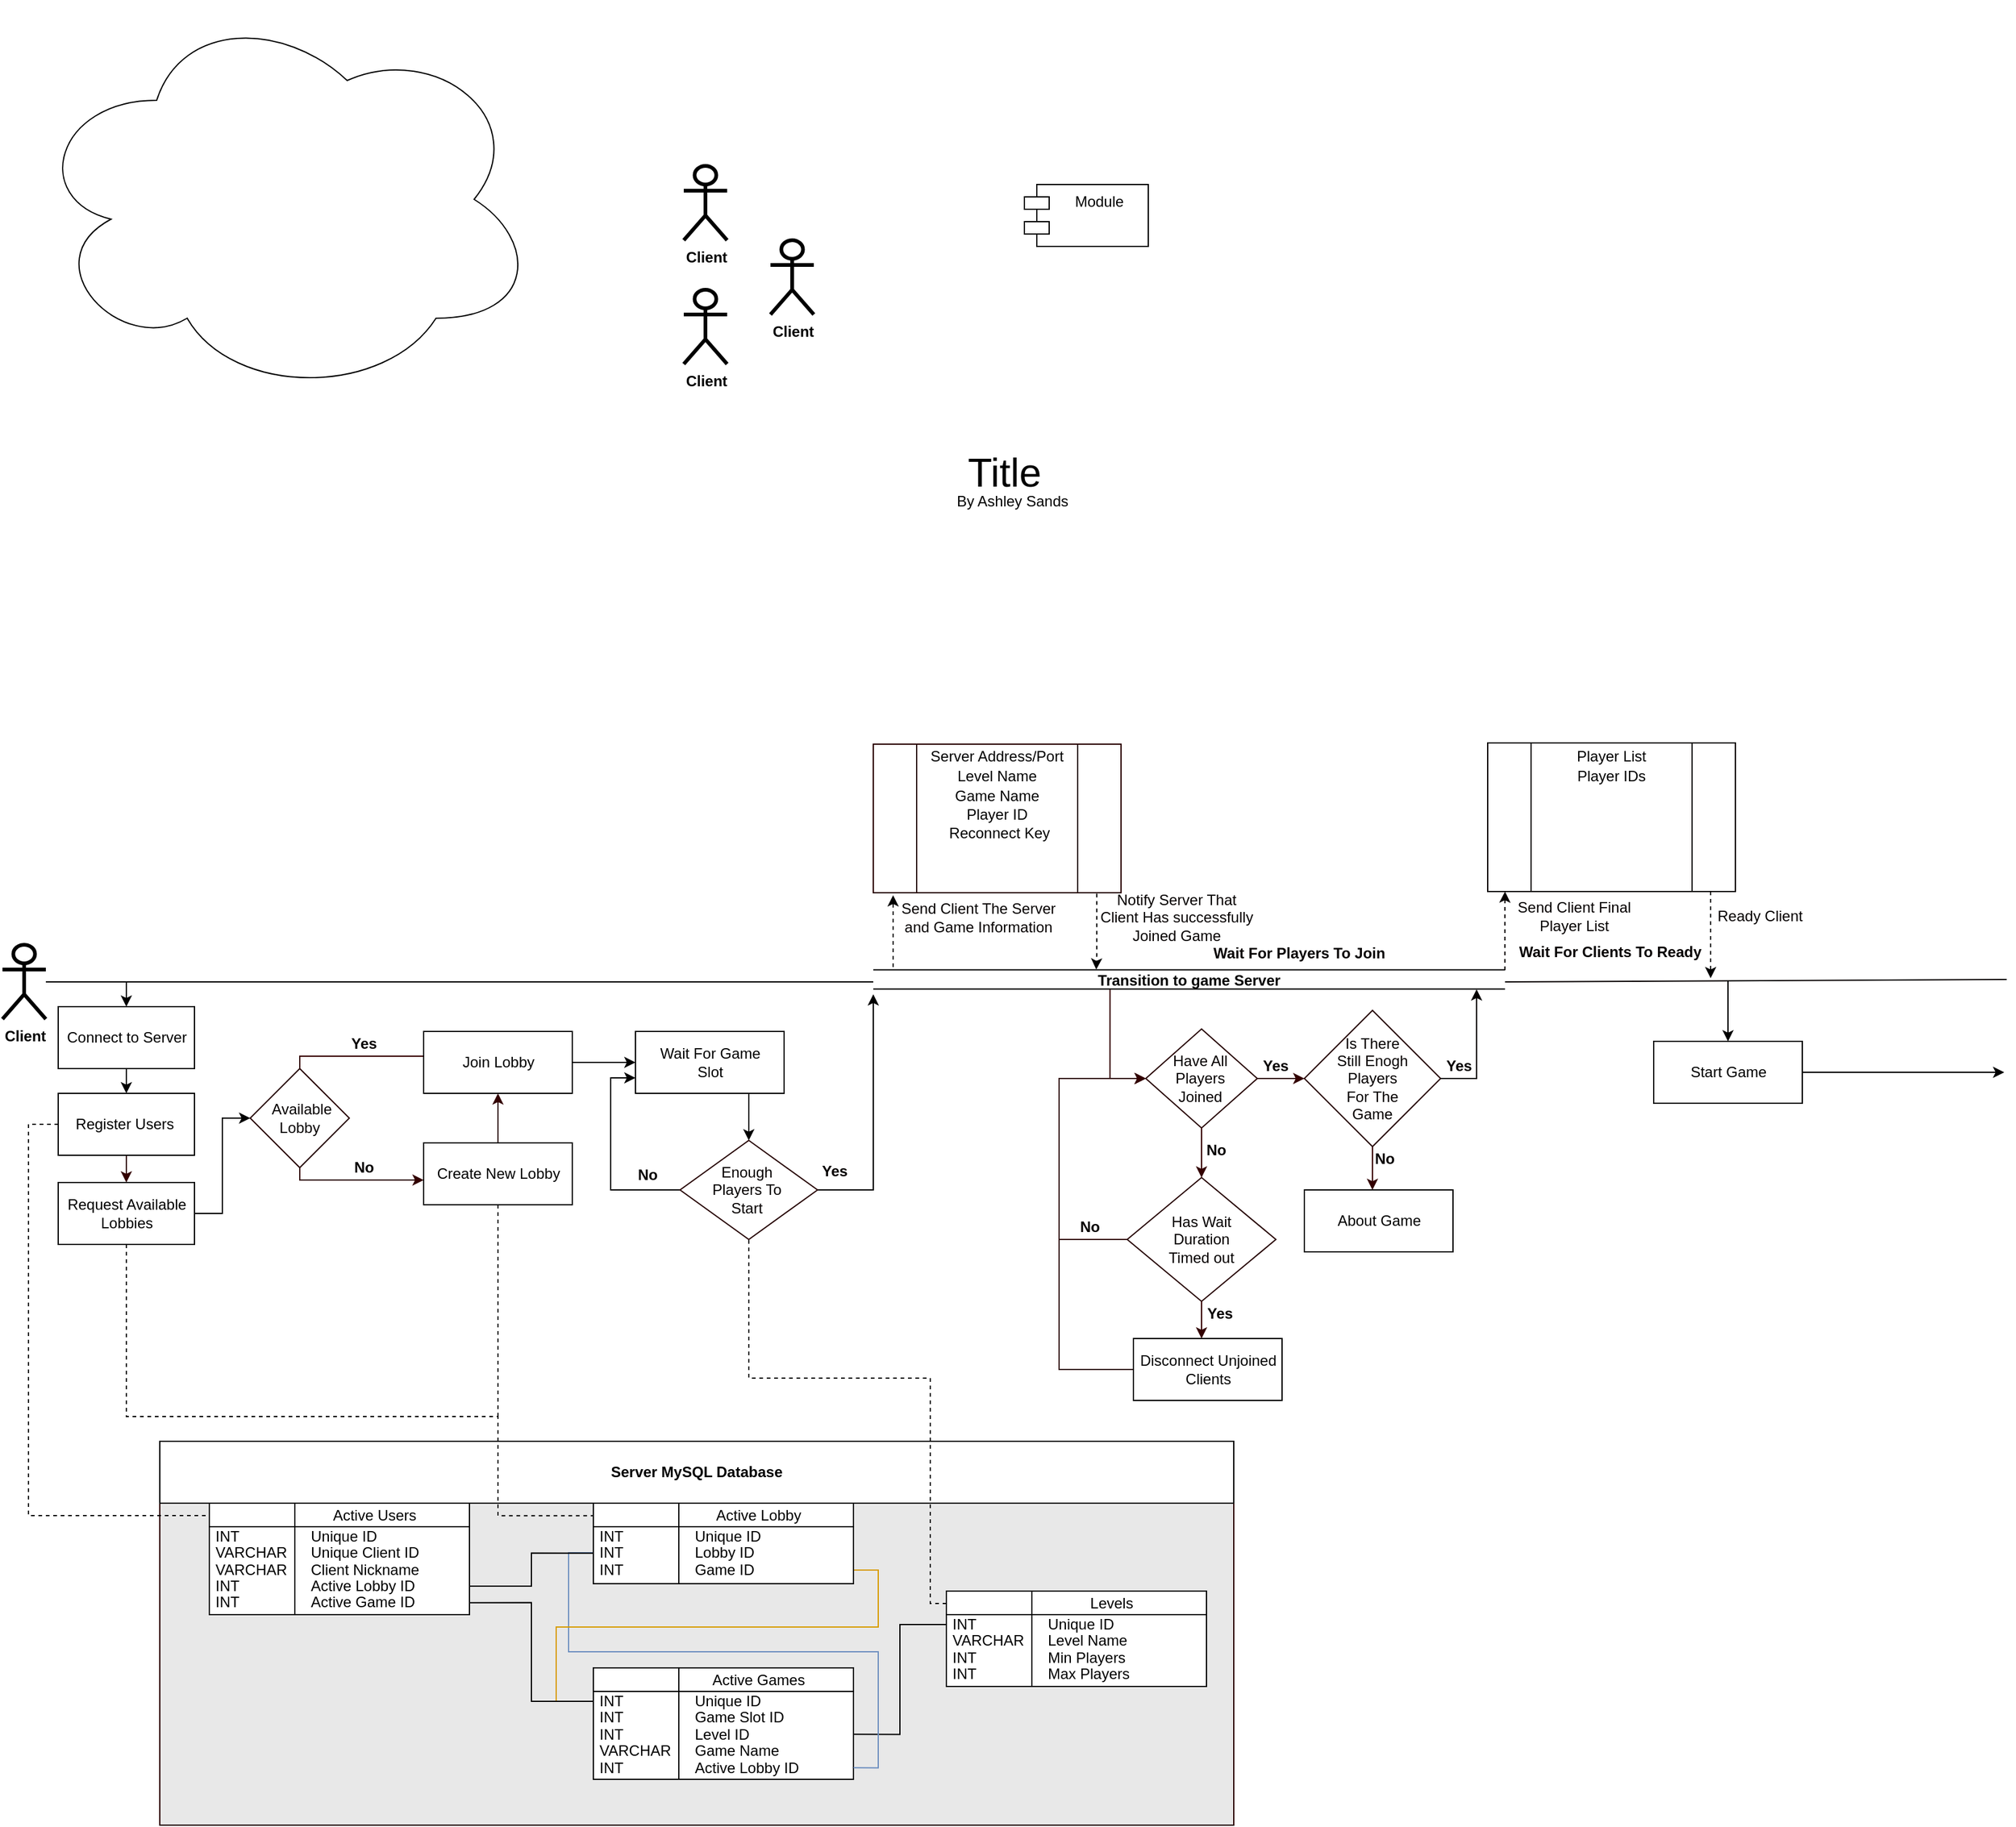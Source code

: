 <mxfile version="12.8.5" type="github">
  <diagram name="Page-1" id="9f46799a-70d6-7492-0946-bef42562c5a5">
    <mxGraphModel dx="2031" dy="3631" grid="0" gridSize="10" guides="1" tooltips="1" connect="1" arrows="1" fold="1" page="1" pageScale="1" pageWidth="1654" pageHeight="1169" background="#ffffff" math="0" shadow="0">
      <root>
        <mxCell id="0" />
        <mxCell id="iMbrbaBTNEFGXNvbshlo-156" value="Untitled Layer" parent="0" />
        <mxCell id="iMbrbaBTNEFGXNvbshlo-157" value="" style="rounded=1;whiteSpace=wrap;html=1;glass=0;strokeColor=#260000;fillColor=#FFFFFF;fontColor=#FF0000;align=left;" parent="iMbrbaBTNEFGXNvbshlo-156" vertex="1">
          <mxGeometry x="500" y="-340" width="120" height="60" as="geometry" />
        </mxCell>
        <mxCell id="iMbrbaBTNEFGXNvbshlo-158" value="" style="rounded=0;whiteSpace=wrap;html=1;glass=0;strokeColor=#260000;fillColor=#FFFFFF;fontColor=#FF0000;align=left;" parent="iMbrbaBTNEFGXNvbshlo-156" vertex="1">
          <mxGeometry x="500" y="-340" width="120" height="60" as="geometry" />
        </mxCell>
        <mxCell id="iMbrbaBTNEFGXNvbshlo-159" value="" style="rounded=0;whiteSpace=wrap;html=1;glass=0;strokeColor=#260000;fillColor=#E8E8E8;fontColor=#FF0000;align=left;" parent="iMbrbaBTNEFGXNvbshlo-156" vertex="1">
          <mxGeometry x="160" y="-290" width="867" height="260" as="geometry" />
        </mxCell>
        <mxCell id="iMbrbaBTNEFGXNvbshlo-182" style="edgeStyle=elbowEdgeStyle;rounded=0;orthogonalLoop=1;jettySize=auto;elbow=vertical;html=1;exitX=0.5;exitY=1;exitDx=0;exitDy=0;startArrow=none;startFill=0;endArrow=classic;endFill=1;strokeColor=#330000;fontColor=#050000;entryX=0;entryY=0.6;entryDx=0;entryDy=0;entryPerimeter=0;" parent="iMbrbaBTNEFGXNvbshlo-156" source="iMbrbaBTNEFGXNvbshlo-160" target="iMbrbaBTNEFGXNvbshlo-181" edge="1">
          <mxGeometry relative="1" as="geometry">
            <mxPoint x="483" y="-551" as="targetPoint" />
            <Array as="points">
              <mxPoint x="413" y="-551" />
            </Array>
          </mxGeometry>
        </mxCell>
        <mxCell id="iMbrbaBTNEFGXNvbshlo-160" value="" style="rhombus;whiteSpace=wrap;html=1;rounded=0;glass=0;strokeColor=#260000;fillColor=#ffffff;fontColor=#FF0000;align=left;" parent="iMbrbaBTNEFGXNvbshlo-156" vertex="1">
          <mxGeometry x="233" y="-641" width="80" height="80" as="geometry" />
        </mxCell>
        <mxCell id="iMbrbaBTNEFGXNvbshlo-162" value="&amp;nbsp;Available Lobby" style="text;html=1;strokeColor=none;fillColor=none;align=center;verticalAlign=middle;whiteSpace=wrap;rounded=0;glass=0;fontColor=#050000;" parent="iMbrbaBTNEFGXNvbshlo-156" vertex="1">
          <mxGeometry x="243" y="-631" width="60" height="60" as="geometry" />
        </mxCell>
        <mxCell id="iMbrbaBTNEFGXNvbshlo-167" style="edgeStyle=elbowEdgeStyle;rounded=0;orthogonalLoop=1;jettySize=auto;elbow=vertical;html=1;exitX=0.5;exitY=0;exitDx=0;exitDy=0;startArrow=none;startFill=0;endArrow=classic;endFill=1;strokeColor=#330000;fontColor=#050000;horizontal=1;" parent="iMbrbaBTNEFGXNvbshlo-156" source="iMbrbaBTNEFGXNvbshlo-160" edge="1">
          <mxGeometry relative="1" as="geometry">
            <mxPoint x="432" y="-651" as="targetPoint" />
            <Array as="points">
              <mxPoint x="393" y="-651" />
            </Array>
          </mxGeometry>
        </mxCell>
        <mxCell id="iMbrbaBTNEFGXNvbshlo-169" value="&lt;b&gt;Yes&lt;/b&gt;" style="text;html=1;strokeColor=none;fillColor=none;align=center;verticalAlign=middle;whiteSpace=wrap;rounded=0;glass=0;fontColor=#050000;" parent="iMbrbaBTNEFGXNvbshlo-156" vertex="1">
          <mxGeometry x="305" y="-671" width="40" height="20" as="geometry" />
        </mxCell>
        <mxCell id="iMbrbaBTNEFGXNvbshlo-179" value="&lt;b&gt;No&lt;/b&gt;" style="text;html=1;strokeColor=none;fillColor=none;align=center;verticalAlign=middle;whiteSpace=wrap;rounded=0;glass=0;fontColor=#050000;" parent="iMbrbaBTNEFGXNvbshlo-156" vertex="1">
          <mxGeometry x="305" y="-571" width="40" height="20" as="geometry" />
        </mxCell>
        <mxCell id="iMbrbaBTNEFGXNvbshlo-217" style="edgeStyle=elbowEdgeStyle;rounded=0;orthogonalLoop=1;jettySize=auto;elbow=vertical;html=1;exitX=1;exitY=0.5;exitDx=0;exitDy=0;startArrow=none;startFill=0;endArrow=classic;endFill=1;strokeColor=#000000;fontColor=#050000;" parent="iMbrbaBTNEFGXNvbshlo-156" source="iMbrbaBTNEFGXNvbshlo-183" target="iMbrbaBTNEFGXNvbshlo-216" edge="1">
          <mxGeometry relative="1" as="geometry" />
        </mxCell>
        <mxCell id="iMbrbaBTNEFGXNvbshlo-183" value="Join Lobby" style="html=1;strokeWidth=1;align=center;" parent="iMbrbaBTNEFGXNvbshlo-156" vertex="1">
          <mxGeometry x="373" y="-671" width="120" height="50" as="geometry" />
        </mxCell>
        <mxCell id="iMbrbaBTNEFGXNvbshlo-184" style="edgeStyle=elbowEdgeStyle;rounded=0;orthogonalLoop=1;jettySize=auto;elbow=vertical;html=1;exitX=0.5;exitY=0;exitDx=0;exitDy=0;entryX=0.5;entryY=1;entryDx=0;entryDy=0;startArrow=none;startFill=0;endArrow=classic;endFill=1;strokeColor=#330000;fontColor=#050000;" parent="iMbrbaBTNEFGXNvbshlo-156" source="iMbrbaBTNEFGXNvbshlo-181" target="iMbrbaBTNEFGXNvbshlo-183" edge="1">
          <mxGeometry relative="1" as="geometry" />
        </mxCell>
        <mxCell id="YzW6MO2JGgyKq07XsfAy-4" style="edgeStyle=orthogonalEdgeStyle;rounded=0;orthogonalLoop=1;jettySize=auto;html=1;entryX=0.5;entryY=0;entryDx=0;entryDy=0;endArrow=classic;endFill=1;exitX=0.75;exitY=1;exitDx=0;exitDy=0;" parent="iMbrbaBTNEFGXNvbshlo-156" source="iMbrbaBTNEFGXNvbshlo-216" target="iMbrbaBTNEFGXNvbshlo-205" edge="1">
          <mxGeometry relative="1" as="geometry" />
        </mxCell>
        <mxCell id="iMbrbaBTNEFGXNvbshlo-216" value="Wait For Game&lt;br&gt;Slot" style="html=1;strokeWidth=1;align=center;" parent="iMbrbaBTNEFGXNvbshlo-156" vertex="1">
          <mxGeometry x="544" y="-671" width="120" height="50" as="geometry" />
        </mxCell>
        <mxCell id="iMbrbaBTNEFGXNvbshlo-208" value="&lt;b&gt;No&lt;/b&gt;" style="text;html=1;strokeColor=none;fillColor=none;align=center;verticalAlign=middle;whiteSpace=wrap;rounded=0;glass=0;fontColor=#050000;" parent="iMbrbaBTNEFGXNvbshlo-156" vertex="1">
          <mxGeometry x="534" y="-565" width="40" height="20" as="geometry" />
        </mxCell>
        <mxCell id="iMbrbaBTNEFGXNvbshlo-228" value="" style="shape=link;html=1;startArrow=none;startFill=0;endArrow=classic;endFill=1;strokeColor=#000000;fontColor=#050000;width=15.517;" parent="iMbrbaBTNEFGXNvbshlo-156" edge="1">
          <mxGeometry width="50" height="50" relative="1" as="geometry">
            <mxPoint x="736" y="-713" as="sourcePoint" />
            <mxPoint x="1246" y="-713" as="targetPoint" />
          </mxGeometry>
        </mxCell>
        <mxCell id="iMbrbaBTNEFGXNvbshlo-233" style="edgeStyle=elbowEdgeStyle;rounded=0;orthogonalLoop=1;jettySize=auto;elbow=vertical;html=1;startArrow=none;startFill=0;endArrow=classic;endFill=1;strokeColor=#000000;fontColor=#050000;dashed=1;" parent="iMbrbaBTNEFGXNvbshlo-156" edge="1">
          <mxGeometry relative="1" as="geometry">
            <mxPoint x="752" y="-781" as="targetPoint" />
            <mxPoint x="752" y="-723" as="sourcePoint" />
          </mxGeometry>
        </mxCell>
        <mxCell id="iMbrbaBTNEFGXNvbshlo-231" value="" style="shape=process;whiteSpace=wrap;html=1;backgroundOutline=1;rounded=0;glass=0;strokeColor=#260000;fillColor=#ffffff;fontColor=#050000;align=left;size=0.175;" parent="iMbrbaBTNEFGXNvbshlo-156" vertex="1">
          <mxGeometry x="736" y="-903" width="200" height="120" as="geometry" />
        </mxCell>
        <mxCell id="iMbrbaBTNEFGXNvbshlo-234" style="edgeStyle=elbowEdgeStyle;rounded=0;orthogonalLoop=1;jettySize=auto;elbow=vertical;html=1;startArrow=none;startFill=0;endArrow=classic;endFill=1;strokeColor=#000000;fontColor=#050000;dashed=1;exitX=0.902;exitY=1.006;exitDx=0;exitDy=0;exitPerimeter=0;" parent="iMbrbaBTNEFGXNvbshlo-156" source="iMbrbaBTNEFGXNvbshlo-231" target="bdRot_4KN6-E01JKmk0H-1" edge="1">
          <mxGeometry relative="1" as="geometry">
            <mxPoint x="916" y="-716" as="targetPoint" />
            <mxPoint x="926" y="-783" as="sourcePoint" />
            <Array as="points">
              <mxPoint x="916" y="-733" />
              <mxPoint x="936" y="-753" />
              <mxPoint x="931" y="-761" />
              <mxPoint x="931" y="-748" />
            </Array>
          </mxGeometry>
        </mxCell>
        <mxCell id="iMbrbaBTNEFGXNvbshlo-235" value="Send Client The Server and Game Information" style="text;html=1;strokeColor=none;fillColor=none;align=center;verticalAlign=middle;whiteSpace=wrap;rounded=0;glass=0;fontColor=#050000;" parent="iMbrbaBTNEFGXNvbshlo-156" vertex="1">
          <mxGeometry x="756" y="-783" width="130" height="39" as="geometry" />
        </mxCell>
        <mxCell id="iMbrbaBTNEFGXNvbshlo-238" value="Notify Server That Client Has successfully Joined Game" style="text;html=1;strokeColor=none;fillColor=none;align=center;verticalAlign=middle;whiteSpace=wrap;rounded=0;glass=0;fontColor=#050000;" parent="iMbrbaBTNEFGXNvbshlo-156" vertex="1">
          <mxGeometry x="916" y="-783" width="130" height="39" as="geometry" />
        </mxCell>
        <mxCell id="iMbrbaBTNEFGXNvbshlo-239" value="" style="endArrow=classic;html=1;strokeColor=#330000;fontColor=#050000;edgeStyle=orthogonalEdgeStyle;rounded=0;entryX=0;entryY=0.5;entryDx=0;entryDy=0;exitX=0.041;exitY=0.25;exitDx=0;exitDy=0;exitPerimeter=0;" parent="iMbrbaBTNEFGXNvbshlo-156" target="iMbrbaBTNEFGXNvbshlo-249" edge="1">
          <mxGeometry width="50" height="50" relative="1" as="geometry">
            <mxPoint x="927.12" y="-705.0" as="sourcePoint" />
            <mxPoint x="956" y="-635.0" as="targetPoint" />
            <Array as="points">
              <mxPoint x="927" y="-633" />
            </Array>
          </mxGeometry>
        </mxCell>
        <mxCell id="iMbrbaBTNEFGXNvbshlo-248" value="" style="group;rounded=0;glass=0;strokeColor=none;fillColor=none;fontColor=#050000;align=left;" parent="iMbrbaBTNEFGXNvbshlo-156" vertex="1" connectable="0">
          <mxGeometry x="986" y="-703" width="180" height="120" as="geometry" />
        </mxCell>
        <mxCell id="iMbrbaBTNEFGXNvbshlo-249" value="" style="rhombus;whiteSpace=wrap;html=1;rounded=0;glass=0;strokeColor=#260000;fillColor=#ffffff;fontColor=#FF0000;align=left;" parent="iMbrbaBTNEFGXNvbshlo-248" vertex="1">
          <mxGeometry x="-30" y="30" width="90" height="80" as="geometry" />
        </mxCell>
        <mxCell id="iMbrbaBTNEFGXNvbshlo-250" value="Have All Players Joined" style="text;html=1;strokeColor=none;fillColor=none;align=center;verticalAlign=middle;whiteSpace=wrap;rounded=0;glass=0;fontColor=#050000;" parent="iMbrbaBTNEFGXNvbshlo-248" vertex="1">
          <mxGeometry x="-16" y="40" width="60" height="60" as="geometry" />
        </mxCell>
        <mxCell id="iMbrbaBTNEFGXNvbshlo-251" style="edgeStyle=elbowEdgeStyle;rounded=0;orthogonalLoop=1;jettySize=auto;elbow=vertical;html=1;exitX=0;exitY=1;exitDx=0;exitDy=0;startArrow=none;startFill=0;endArrow=classic;endFill=1;strokeColor=#330000;fontColor=#050000;horizontal=1;" parent="iMbrbaBTNEFGXNvbshlo-248" source="iMbrbaBTNEFGXNvbshlo-254" edge="1">
          <mxGeometry relative="1" as="geometry">
            <mxPoint x="98" y="70" as="targetPoint" />
            <Array as="points">
              <mxPoint x="68" y="70" />
            </Array>
            <mxPoint x="48" y="70" as="sourcePoint" />
          </mxGeometry>
        </mxCell>
        <mxCell id="iMbrbaBTNEFGXNvbshlo-254" value="&lt;b&gt;Yes&lt;/b&gt;" style="text;html=1;strokeColor=none;fillColor=none;align=center;verticalAlign=middle;whiteSpace=wrap;rounded=0;glass=0;fontColor=#050000;" parent="iMbrbaBTNEFGXNvbshlo-248" vertex="1">
          <mxGeometry x="60" y="50" width="30" height="20" as="geometry" />
        </mxCell>
        <mxCell id="iMbrbaBTNEFGXNvbshlo-257" value="" style="group;rounded=0;glass=0;strokeColor=none;fillColor=none;fontColor=#050000;align=left;" parent="iMbrbaBTNEFGXNvbshlo-156" vertex="1" connectable="0">
          <mxGeometry x="956" y="-573" width="180" height="120" as="geometry" />
        </mxCell>
        <mxCell id="iMbrbaBTNEFGXNvbshlo-258" value="" style="rhombus;whiteSpace=wrap;html=1;rounded=0;glass=0;strokeColor=#260000;fillColor=#ffffff;fontColor=#FF0000;align=left;" parent="iMbrbaBTNEFGXNvbshlo-257" vertex="1">
          <mxGeometry x="-15" y="20" width="120" height="100" as="geometry" />
        </mxCell>
        <mxCell id="iMbrbaBTNEFGXNvbshlo-259" value="Has Wait Duration Timed out" style="text;html=1;strokeColor=none;fillColor=none;align=center;verticalAlign=middle;whiteSpace=wrap;rounded=0;glass=0;fontColor=#050000;" parent="iMbrbaBTNEFGXNvbshlo-257" vertex="1">
          <mxGeometry x="15" y="40" width="60" height="60" as="geometry" />
        </mxCell>
        <mxCell id="iMbrbaBTNEFGXNvbshlo-261" style="edgeStyle=elbowEdgeStyle;rounded=0;orthogonalLoop=1;jettySize=auto;elbow=vertical;html=1;startArrow=none;startFill=0;endArrow=classic;endFill=1;strokeColor=#330000;fontColor=#050000;" parent="iMbrbaBTNEFGXNvbshlo-257" edge="1">
          <mxGeometry relative="1" as="geometry">
            <mxPoint x="45" y="150" as="targetPoint" />
            <Array as="points">
              <mxPoint x="45" y="130" />
            </Array>
            <mxPoint x="45" y="120" as="sourcePoint" />
          </mxGeometry>
        </mxCell>
        <mxCell id="iMbrbaBTNEFGXNvbshlo-252" style="edgeStyle=elbowEdgeStyle;rounded=0;orthogonalLoop=1;jettySize=auto;elbow=vertical;html=1;exitX=0.5;exitY=1;exitDx=0;exitDy=0;startArrow=none;startFill=0;endArrow=classic;endFill=1;strokeColor=#330000;fontColor=#050000;entryX=0.5;entryY=0;entryDx=0;entryDy=0;" parent="iMbrbaBTNEFGXNvbshlo-156" source="iMbrbaBTNEFGXNvbshlo-249" target="iMbrbaBTNEFGXNvbshlo-258" edge="1">
          <mxGeometry relative="1" as="geometry">
            <mxPoint x="991" y="-563" as="targetPoint" />
            <Array as="points" />
          </mxGeometry>
        </mxCell>
        <mxCell id="iMbrbaBTNEFGXNvbshlo-253" value="&lt;b&gt;No&lt;/b&gt;" style="text;html=1;strokeColor=none;fillColor=none;align=center;verticalAlign=middle;whiteSpace=wrap;rounded=0;glass=0;fontColor=#050000;" parent="iMbrbaBTNEFGXNvbshlo-156" vertex="1">
          <mxGeometry x="993" y="-585" width="40" height="20" as="geometry" />
        </mxCell>
        <mxCell id="iMbrbaBTNEFGXNvbshlo-263" value="&lt;b&gt;Yes&lt;/b&gt;" style="text;html=1;strokeColor=none;fillColor=none;align=center;verticalAlign=middle;whiteSpace=wrap;rounded=0;glass=0;fontColor=#050000;" parent="iMbrbaBTNEFGXNvbshlo-156" vertex="1">
          <mxGeometry x="996" y="-453" width="40" height="20" as="geometry" />
        </mxCell>
        <mxCell id="iMbrbaBTNEFGXNvbshlo-267" style="edgeStyle=orthogonalEdgeStyle;rounded=0;orthogonalLoop=1;jettySize=auto;html=1;entryX=0;entryY=0.5;entryDx=0;entryDy=0;startArrow=none;startFill=0;endArrow=classic;endFill=1;strokeColor=#330000;fontColor=#050000;" parent="iMbrbaBTNEFGXNvbshlo-156" source="iMbrbaBTNEFGXNvbshlo-266" target="iMbrbaBTNEFGXNvbshlo-249" edge="1">
          <mxGeometry relative="1" as="geometry">
            <Array as="points">
              <mxPoint x="886" y="-398" />
              <mxPoint x="886" y="-633" />
            </Array>
          </mxGeometry>
        </mxCell>
        <mxCell id="iMbrbaBTNEFGXNvbshlo-266" value="Disconnect Unjoined &lt;br&gt;Clients" style="html=1;strokeWidth=1;align=center;" parent="iMbrbaBTNEFGXNvbshlo-156" vertex="1">
          <mxGeometry x="946" y="-423" width="120" height="50" as="geometry" />
        </mxCell>
        <mxCell id="iMbrbaBTNEFGXNvbshlo-260" style="edgeStyle=elbowEdgeStyle;rounded=0;orthogonalLoop=1;jettySize=auto;elbow=vertical;html=1;exitX=0;exitY=0.5;exitDx=0;exitDy=0;startArrow=none;startFill=0;endArrow=classic;endFill=1;strokeColor=#330000;fontColor=#050000;horizontal=1;entryX=0;entryY=0.5;entryDx=0;entryDy=0;" parent="iMbrbaBTNEFGXNvbshlo-156" source="iMbrbaBTNEFGXNvbshlo-258" target="iMbrbaBTNEFGXNvbshlo-249" edge="1">
          <mxGeometry relative="1" as="geometry">
            <mxPoint x="876" y="-503" as="targetPoint" />
            <Array as="points">
              <mxPoint x="886" y="-553" />
              <mxPoint x="876" y="-593" />
              <mxPoint x="896" y="-573" />
              <mxPoint x="916" y="-498" />
              <mxPoint x="916" y="-493" />
            </Array>
          </mxGeometry>
        </mxCell>
        <mxCell id="iMbrbaBTNEFGXNvbshlo-262" value="&lt;b&gt;No&lt;/b&gt;" style="text;html=1;strokeColor=none;fillColor=none;align=center;verticalAlign=middle;whiteSpace=wrap;rounded=0;glass=0;fontColor=#050000;" parent="iMbrbaBTNEFGXNvbshlo-156" vertex="1">
          <mxGeometry x="891" y="-523" width="40" height="20" as="geometry" />
        </mxCell>
        <mxCell id="bdRot_4KN6-E01JKmk0H-2" value="" style="group;rounded=0;glass=0;strokeColor=none;fillColor=none;fontColor=#050000;align=left;" parent="iMbrbaBTNEFGXNvbshlo-156" vertex="1" connectable="0">
          <mxGeometry x="1114" y="-703" width="180" height="145" as="geometry" />
        </mxCell>
        <mxCell id="bdRot_4KN6-E01JKmk0H-3" value="" style="rhombus;whiteSpace=wrap;html=1;rounded=0;glass=0;strokeColor=#260000;fillColor=#ffffff;fontColor=#FF0000;align=left;" parent="bdRot_4KN6-E01JKmk0H-2" vertex="1">
          <mxGeometry x="-30" y="15" width="110" height="110" as="geometry" />
        </mxCell>
        <mxCell id="bdRot_4KN6-E01JKmk0H-4" value="Is There Still Enogh Players For The Game" style="text;html=1;strokeColor=none;fillColor=none;align=center;verticalAlign=middle;whiteSpace=wrap;rounded=0;glass=0;fontColor=#050000;" parent="bdRot_4KN6-E01JKmk0H-2" vertex="1">
          <mxGeometry x="-5" y="40" width="60" height="60" as="geometry" />
        </mxCell>
        <mxCell id="bdRot_4KN6-E01JKmk0H-6" value="&lt;b&gt;Yes&lt;/b&gt;" style="text;html=1;strokeColor=none;fillColor=none;align=center;verticalAlign=middle;whiteSpace=wrap;rounded=0;glass=0;fontColor=#050000;" parent="bdRot_4KN6-E01JKmk0H-2" vertex="1">
          <mxGeometry x="80" y="50" width="30" height="20" as="geometry" />
        </mxCell>
        <mxCell id="bdRot_4KN6-E01JKmk0H-10" value="&lt;b&gt;No&lt;/b&gt;" style="text;html=1;strokeColor=none;fillColor=none;align=center;verticalAlign=middle;whiteSpace=wrap;rounded=0;glass=0;fontColor=#050000;" parent="bdRot_4KN6-E01JKmk0H-2" vertex="1">
          <mxGeometry x="15" y="125" width="40" height="20" as="geometry" />
        </mxCell>
        <mxCell id="bdRot_4KN6-E01JKmk0H-7" style="edgeStyle=orthogonalEdgeStyle;rounded=0;orthogonalLoop=1;jettySize=auto;html=1;exitX=0.5;exitY=1;exitDx=0;exitDy=0;startArrow=none;startFill=0;endArrow=classic;endFill=1;strokeColor=#330000;fontColor=#050000;entryX=0.458;entryY=0;entryDx=0;entryDy=0;entryPerimeter=0;" parent="iMbrbaBTNEFGXNvbshlo-156" source="bdRot_4KN6-E01JKmk0H-3" target="bdRot_4KN6-E01JKmk0H-8" edge="1">
          <mxGeometry relative="1" as="geometry">
            <mxPoint x="1151" y="-543" as="targetPoint" />
          </mxGeometry>
        </mxCell>
        <mxCell id="bdRot_4KN6-E01JKmk0H-8" value="About Game" style="html=1;strokeWidth=1;align=center;" parent="iMbrbaBTNEFGXNvbshlo-156" vertex="1">
          <mxGeometry x="1084" y="-543" width="120" height="50" as="geometry" />
        </mxCell>
        <mxCell id="bdRot_4KN6-E01JKmk0H-19" value="" style="shape=process;whiteSpace=wrap;html=1;backgroundOutline=1;rounded=0;glass=0;strokeColor=#050000;fillColor=#ffffff;fontColor=#050000;align=left;size=0.175;" parent="iMbrbaBTNEFGXNvbshlo-156" vertex="1">
          <mxGeometry x="1232" y="-904" width="200" height="120" as="geometry" />
        </mxCell>
        <mxCell id="bdRot_4KN6-E01JKmk0H-20" value="Ready Client" style="text;html=1;strokeColor=none;fillColor=none;align=center;verticalAlign=middle;whiteSpace=wrap;rounded=0;glass=0;fontColor=#050000;" parent="iMbrbaBTNEFGXNvbshlo-156" vertex="1">
          <mxGeometry x="1412" y="-784" width="80" height="39" as="geometry" />
        </mxCell>
        <mxCell id="bdRot_4KN6-E01JKmk0H-21" style="edgeStyle=elbowEdgeStyle;rounded=0;orthogonalLoop=1;jettySize=auto;elbow=vertical;html=1;startArrow=none;startFill=0;endArrow=classic;endFill=1;strokeColor=#000000;fontColor=#050000;dashed=1;exitX=0;exitY=0;exitDx=0;exitDy=0;" parent="iMbrbaBTNEFGXNvbshlo-156" source="bdRot_4KN6-E01JKmk0H-20" edge="1">
          <mxGeometry relative="1" as="geometry">
            <mxPoint x="1412" y="-714" as="targetPoint" />
            <mxPoint x="1412.4" y="-781.28" as="sourcePoint" />
            <Array as="points">
              <mxPoint x="1412" y="-742" />
              <mxPoint x="1427" y="-760" />
              <mxPoint x="1427" y="-747" />
            </Array>
          </mxGeometry>
        </mxCell>
        <mxCell id="bdRot_4KN6-E01JKmk0H-22" value="Send Client Final Player List" style="text;html=1;strokeColor=none;fillColor=none;align=center;verticalAlign=middle;whiteSpace=wrap;rounded=0;glass=0;fontColor=#050000;" parent="iMbrbaBTNEFGXNvbshlo-156" vertex="1">
          <mxGeometry x="1252" y="-784" width="100" height="39" as="geometry" />
        </mxCell>
        <mxCell id="bdRot_4KN6-E01JKmk0H-23" style="edgeStyle=elbowEdgeStyle;rounded=0;orthogonalLoop=1;jettySize=auto;elbow=vertical;html=1;startArrow=none;startFill=0;endArrow=classic;endFill=1;strokeColor=#050000;fontColor=#050000;dashed=1;exitX=0.988;exitY=0.073;exitDx=0;exitDy=0;exitPerimeter=0;" parent="iMbrbaBTNEFGXNvbshlo-156" edge="1">
          <mxGeometry relative="1" as="geometry">
            <mxPoint x="1246" y="-784" as="targetPoint" />
            <mxPoint x="1245.88" y="-720.54" as="sourcePoint" />
            <Array as="points">
              <mxPoint x="1246" y="-774" />
            </Array>
          </mxGeometry>
        </mxCell>
        <mxCell id="bdRot_4KN6-E01JKmk0H-24" value="Wait For Clients To Ready" style="text;html=1;strokeColor=none;fillColor=none;align=center;verticalAlign=top;whiteSpace=wrap;rounded=0;glass=0;fontColor=#050000;spacing=-3;fontStyle=1" parent="iMbrbaBTNEFGXNvbshlo-156" vertex="1">
          <mxGeometry x="1246" y="-744" width="170" height="20" as="geometry" />
        </mxCell>
        <mxCell id="bdRot_4KN6-E01JKmk0H-5" style="edgeStyle=elbowEdgeStyle;rounded=0;orthogonalLoop=1;jettySize=auto;elbow=vertical;html=1;startArrow=none;startFill=0;endArrow=classic;endFill=1;strokeColor=#030000;fontColor=#050000;horizontal=1;entryX=0.955;entryY=0.8;entryDx=0;entryDy=0;entryPerimeter=0;exitX=0;exitY=1;exitDx=0;exitDy=0;" parent="iMbrbaBTNEFGXNvbshlo-156" source="bdRot_4KN6-E01JKmk0H-6" edge="1" target="bdRot_4KN6-E01JKmk0H-1">
          <mxGeometry relative="1" as="geometry">
            <mxPoint x="1236.0" y="-705.24" as="targetPoint" />
            <Array as="points">
              <mxPoint x="1209" y="-633" />
            </Array>
            <mxPoint x="1194" y="-637" as="sourcePoint" />
          </mxGeometry>
        </mxCell>
        <mxCell id="bdRot_4KN6-E01JKmk0H-31" value="Start Game" style="html=1;strokeWidth=1;align=center;" parent="iMbrbaBTNEFGXNvbshlo-156" vertex="1">
          <mxGeometry x="1366" y="-663" width="120" height="50" as="geometry" />
        </mxCell>
        <mxCell id="YzW6MO2JGgyKq07XsfAy-1" style="edgeStyle=orthogonalEdgeStyle;rounded=0;orthogonalLoop=1;jettySize=auto;html=1;entryX=0;entryY=0.5;entryDx=0;entryDy=0;" parent="iMbrbaBTNEFGXNvbshlo-156" source="iMbrbaBTNEFGXNvbshlo-94" target="iMbrbaBTNEFGXNvbshlo-160" edge="1">
          <mxGeometry relative="1" as="geometry" />
        </mxCell>
        <mxCell id="YzW6MO2JGgyKq07XsfAy-3" style="edgeStyle=orthogonalEdgeStyle;rounded=0;orthogonalLoop=1;jettySize=auto;html=1;exitX=0.5;exitY=1;exitDx=0;exitDy=0;dashed=1;endArrow=none;endFill=0;" parent="iMbrbaBTNEFGXNvbshlo-156" source="iMbrbaBTNEFGXNvbshlo-181" edge="1">
          <mxGeometry relative="1" as="geometry">
            <mxPoint x="433" y="-359" as="targetPoint" />
          </mxGeometry>
        </mxCell>
        <mxCell id="YzW6MO2JGgyKq07XsfAy-6" style="edgeStyle=orthogonalEdgeStyle;rounded=0;orthogonalLoop=1;jettySize=auto;html=1;entryX=0;entryY=0.75;entryDx=0;entryDy=0;endArrow=classic;endFill=1;exitX=0;exitY=0.5;exitDx=0;exitDy=0;" parent="iMbrbaBTNEFGXNvbshlo-156" source="iMbrbaBTNEFGXNvbshlo-205" target="iMbrbaBTNEFGXNvbshlo-216" edge="1">
          <mxGeometry relative="1" as="geometry" />
        </mxCell>
        <mxCell id="YzW6MO2JGgyKq07XsfAy-7" style="edgeStyle=orthogonalEdgeStyle;rounded=0;orthogonalLoop=1;jettySize=auto;html=1;exitX=1;exitY=0.5;exitDx=0;exitDy=0;entryX=0;entryY=1;entryDx=0;entryDy=0;endArrow=classic;endFill=1;" parent="iMbrbaBTNEFGXNvbshlo-156" source="iMbrbaBTNEFGXNvbshlo-205" target="bdRot_4KN6-E01JKmk0H-1" edge="1">
          <mxGeometry relative="1" as="geometry" />
        </mxCell>
        <mxCell id="iMbrbaBTNEFGXNvbshlo-205" value="" style="rhombus;whiteSpace=wrap;html=1;rounded=0;glass=0;strokeColor=#260000;fillColor=#ffffff;fontColor=#FF0000;align=left;" parent="iMbrbaBTNEFGXNvbshlo-156" vertex="1">
          <mxGeometry x="580" y="-583" width="111" height="80" as="geometry" />
        </mxCell>
        <mxCell id="iMbrbaBTNEFGXNvbshlo-209" value="&lt;b&gt;Yes&lt;/b&gt;" style="text;html=1;strokeColor=none;fillColor=none;align=center;verticalAlign=middle;whiteSpace=wrap;rounded=0;glass=0;fontColor=#050000;" parent="iMbrbaBTNEFGXNvbshlo-156" vertex="1">
          <mxGeometry x="685" y="-568" width="40" height="20" as="geometry" />
        </mxCell>
        <mxCell id="YzW6MO2JGgyKq07XsfAy-9" value="Enough Players To Start" style="text;html=1;strokeColor=none;fillColor=none;align=center;verticalAlign=middle;whiteSpace=wrap;rounded=0;glass=0;fontColor=#050000;" parent="iMbrbaBTNEFGXNvbshlo-156" vertex="1">
          <mxGeometry x="604" y="-573" width="60" height="60" as="geometry" />
        </mxCell>
        <mxCell id="YzW6MO2JGgyKq07XsfAy-11" style="edgeStyle=orthogonalEdgeStyle;rounded=0;orthogonalLoop=1;jettySize=auto;html=1;exitX=1;exitY=0.5;exitDx=0;exitDy=0;entryX=0;entryY=0.5;entryDx=0;entryDy=0;endArrow=none;endFill=0;" parent="iMbrbaBTNEFGXNvbshlo-156" source="iMbrbaBTNEFGXNvbshlo-46" target="iMbrbaBTNEFGXNvbshlo-189" edge="1">
          <mxGeometry relative="1" as="geometry" />
        </mxCell>
        <mxCell id="M63y9VsfOIZPacP70S8h-5" value="Server Address/Port" style="text;html=1;strokeColor=none;fillColor=none;align=center;verticalAlign=middle;whiteSpace=wrap;rounded=0;" vertex="1" parent="iMbrbaBTNEFGXNvbshlo-156">
          <mxGeometry x="772" y="-903" width="128" height="20" as="geometry" />
        </mxCell>
        <mxCell id="M63y9VsfOIZPacP70S8h-9" value="Level Name" style="text;html=1;strokeColor=none;fillColor=none;align=center;verticalAlign=middle;whiteSpace=wrap;rounded=0;" vertex="1" parent="iMbrbaBTNEFGXNvbshlo-156">
          <mxGeometry x="772" y="-887" width="128" height="20" as="geometry" />
        </mxCell>
        <mxCell id="M63y9VsfOIZPacP70S8h-10" value="Game Name" style="text;html=1;strokeColor=none;fillColor=none;align=center;verticalAlign=middle;whiteSpace=wrap;rounded=0;" vertex="1" parent="iMbrbaBTNEFGXNvbshlo-156">
          <mxGeometry x="772" y="-871" width="128" height="20" as="geometry" />
        </mxCell>
        <mxCell id="M63y9VsfOIZPacP70S8h-12" value="Player ID" style="text;html=1;strokeColor=none;fillColor=none;align=center;verticalAlign=middle;whiteSpace=wrap;rounded=0;" vertex="1" parent="iMbrbaBTNEFGXNvbshlo-156">
          <mxGeometry x="772" y="-856" width="128" height="20" as="geometry" />
        </mxCell>
        <mxCell id="M63y9VsfOIZPacP70S8h-14" value="Player List" style="text;html=1;strokeColor=none;fillColor=none;align=center;verticalAlign=middle;whiteSpace=wrap;rounded=0;" vertex="1" parent="iMbrbaBTNEFGXNvbshlo-156">
          <mxGeometry x="1268" y="-903" width="128" height="20" as="geometry" />
        </mxCell>
        <mxCell id="M63y9VsfOIZPacP70S8h-15" value="Player IDs" style="text;html=1;strokeColor=none;fillColor=none;align=center;verticalAlign=middle;whiteSpace=wrap;rounded=0;" vertex="1" parent="iMbrbaBTNEFGXNvbshlo-156">
          <mxGeometry x="1268" y="-887" width="128" height="20" as="geometry" />
        </mxCell>
        <mxCell id="M63y9VsfOIZPacP70S8h-17" value="Reconnect Key" style="text;html=1;strokeColor=none;fillColor=none;align=center;verticalAlign=middle;whiteSpace=wrap;rounded=0;" vertex="1" parent="iMbrbaBTNEFGXNvbshlo-156">
          <mxGeometry x="774" y="-841" width="128" height="20" as="geometry" />
        </mxCell>
        <mxCell id="BmKUf66JoiR6lxN3HfAb-2" value="Mine" parent="0" />
        <mxCell id="BmKUf66JoiR6lxN3HfAb-29" value="&lt;span&gt;&lt;b&gt;Client&lt;/b&gt;&lt;/span&gt;" style="shape=umlActor;verticalLabelPosition=bottom;labelBackgroundColor=#ffffff;verticalAlign=top;html=1;outlineConnect=0;strokeWidth=3;align=center;fontStyle=0" parent="BmKUf66JoiR6lxN3HfAb-2" vertex="1">
          <mxGeometry x="583" y="-1370" width="35" height="60" as="geometry" />
        </mxCell>
        <mxCell id="BmKUf66JoiR6lxN3HfAb-31" value="&lt;span&gt;&lt;b&gt;Client&lt;/b&gt;&lt;/span&gt;" style="shape=umlActor;verticalLabelPosition=bottom;labelBackgroundColor=#ffffff;verticalAlign=top;html=1;outlineConnect=0;strokeWidth=3;align=center;fontStyle=0" parent="BmKUf66JoiR6lxN3HfAb-2" vertex="1">
          <mxGeometry x="653" y="-1310" width="35" height="60" as="geometry" />
        </mxCell>
        <mxCell id="BmKUf66JoiR6lxN3HfAb-32" value="&lt;span&gt;&lt;b&gt;Client&lt;/b&gt;&lt;/span&gt;" style="shape=umlActor;verticalLabelPosition=bottom;labelBackgroundColor=#ffffff;verticalAlign=top;html=1;outlineConnect=0;strokeWidth=3;align=center;fontStyle=0" parent="BmKUf66JoiR6lxN3HfAb-2" vertex="1">
          <mxGeometry x="583" y="-1270" width="35" height="60" as="geometry" />
        </mxCell>
        <mxCell id="BmKUf66JoiR6lxN3HfAb-34" value="Module" style="shape=module;align=left;spacingLeft=20;align=center;verticalAlign=top;strokeWidth=1;html=1;" parent="BmKUf66JoiR6lxN3HfAb-2" vertex="1">
          <mxGeometry x="858" y="-1355" width="100" height="50" as="geometry" />
        </mxCell>
        <mxCell id="BmKUf66JoiR6lxN3HfAb-36" value="" style="ellipse;shape=cloud;whiteSpace=wrap;html=1;strokeWidth=1;align=center;" parent="BmKUf66JoiR6lxN3HfAb-2" vertex="1">
          <mxGeometry x="55" y="-1503" width="410" height="320" as="geometry" />
        </mxCell>
        <mxCell id="BmKUf66JoiR6lxN3HfAb-39" style="edgeStyle=orthogonalEdgeStyle;rounded=0;orthogonalLoop=1;jettySize=auto;html=1;endArrow=none;endFill=0;entryX=0;entryY=0.5;entryDx=0;entryDy=0;" parent="BmKUf66JoiR6lxN3HfAb-2" source="BmKUf66JoiR6lxN3HfAb-38" target="bdRot_4KN6-E01JKmk0H-1" edge="1">
          <mxGeometry relative="1" as="geometry">
            <mxPoint x="967" y="-711" as="targetPoint" />
          </mxGeometry>
        </mxCell>
        <mxCell id="BmKUf66JoiR6lxN3HfAb-38" value="&lt;span&gt;&lt;b&gt;Client&lt;/b&gt;&lt;/span&gt;" style="shape=umlActor;verticalLabelPosition=bottom;labelBackgroundColor=#ffffff;verticalAlign=top;html=1;outlineConnect=0;strokeWidth=3;align=center;fontStyle=0" parent="BmKUf66JoiR6lxN3HfAb-2" vertex="1">
          <mxGeometry x="33" y="-741" width="35" height="60" as="geometry" />
        </mxCell>
        <mxCell id="BmKUf66JoiR6lxN3HfAb-40" value="" style="endArrow=classic;html=1;entryX=0.5;entryY=0;entryDx=0;entryDy=0;" parent="BmKUf66JoiR6lxN3HfAb-2" target="BmKUf66JoiR6lxN3HfAb-44" edge="1">
          <mxGeometry width="50" height="50" relative="1" as="geometry">
            <mxPoint x="133" y="-711" as="sourcePoint" />
            <mxPoint x="133" y="-651" as="targetPoint" />
          </mxGeometry>
        </mxCell>
        <mxCell id="BmKUf66JoiR6lxN3HfAb-48" style="edgeStyle=orthogonalEdgeStyle;rounded=0;orthogonalLoop=1;jettySize=auto;html=1;exitX=0.5;exitY=1;exitDx=0;exitDy=0;entryX=0.5;entryY=0;entryDx=0;entryDy=0;endArrow=classic;endFill=1;" parent="BmKUf66JoiR6lxN3HfAb-2" source="BmKUf66JoiR6lxN3HfAb-44" target="BmKUf66JoiR6lxN3HfAb-47" edge="1">
          <mxGeometry relative="1" as="geometry" />
        </mxCell>
        <mxCell id="BmKUf66JoiR6lxN3HfAb-44" value="Connect to Server" style="html=1;strokeWidth=1;align=center;" parent="BmKUf66JoiR6lxN3HfAb-2" vertex="1">
          <mxGeometry x="78" y="-691" width="110" height="50" as="geometry" />
        </mxCell>
        <mxCell id="BmKUf66JoiR6lxN3HfAb-54" style="edgeStyle=orthogonalEdgeStyle;rounded=0;orthogonalLoop=1;jettySize=auto;html=1;exitX=0;exitY=0.5;exitDx=0;exitDy=0;endArrow=none;endFill=0;dashed=1;" parent="BmKUf66JoiR6lxN3HfAb-2" source="BmKUf66JoiR6lxN3HfAb-47" target="BmKUf66JoiR6lxN3HfAb-49" edge="1">
          <mxGeometry relative="1" as="geometry">
            <Array as="points">
              <mxPoint x="54" y="-596" />
              <mxPoint x="54" y="-280" />
            </Array>
          </mxGeometry>
        </mxCell>
        <mxCell id="iMbrbaBTNEFGXNvbshlo-95" style="edgeStyle=orthogonalEdgeStyle;rounded=0;orthogonalLoop=1;jettySize=auto;html=1;exitX=0.5;exitY=1;exitDx=0;exitDy=0;entryX=0.5;entryY=0;entryDx=0;entryDy=0;strokeColor=#330000;fontColor=#FF0000;" parent="BmKUf66JoiR6lxN3HfAb-2" source="BmKUf66JoiR6lxN3HfAb-47" target="iMbrbaBTNEFGXNvbshlo-94" edge="1">
          <mxGeometry relative="1" as="geometry" />
        </mxCell>
        <mxCell id="BmKUf66JoiR6lxN3HfAb-47" value="Register Users&amp;nbsp;" style="html=1;strokeWidth=1;align=center;" parent="BmKUf66JoiR6lxN3HfAb-2" vertex="1">
          <mxGeometry x="78" y="-621" width="110" height="50" as="geometry" />
        </mxCell>
        <mxCell id="BmKUf66JoiR6lxN3HfAb-59" value="&lt;span style=&quot;white-space: normal&quot;&gt;&lt;b&gt;Server MySQL Database&lt;/b&gt;&lt;/span&gt;" style="html=1;strokeWidth=1;align=center;whiteSpace=wrap;" parent="BmKUf66JoiR6lxN3HfAb-2" vertex="1">
          <mxGeometry x="160" y="-340" width="867" height="50" as="geometry" />
        </mxCell>
        <mxCell id="iMbrbaBTNEFGXNvbshlo-37" value="" style="group" parent="BmKUf66JoiR6lxN3HfAb-2" vertex="1" connectable="0">
          <mxGeometry x="200" y="-290" width="210" height="90" as="geometry" />
        </mxCell>
        <mxCell id="BmKUf66JoiR6lxN3HfAb-49" value="" style="shape=internalStorage;whiteSpace=wrap;html=1;backgroundOutline=1;strokeWidth=1;align=center;dx=69;dy=19;" parent="iMbrbaBTNEFGXNvbshlo-37" vertex="1">
          <mxGeometry width="210" height="90" as="geometry" />
        </mxCell>
        <mxCell id="BmKUf66JoiR6lxN3HfAb-51" value="Active Users" style="text;html=1;strokeColor=none;fillColor=none;align=center;verticalAlign=middle;whiteSpace=wrap;rounded=0;" parent="iMbrbaBTNEFGXNvbshlo-37" vertex="1">
          <mxGeometry x="56.54" width="153.46" height="20" as="geometry" />
        </mxCell>
        <mxCell id="iMbrbaBTNEFGXNvbshlo-6" value="" style="group" parent="iMbrbaBTNEFGXNvbshlo-37" vertex="1" connectable="0">
          <mxGeometry y="20.333" width="210" height="13.333" as="geometry" />
        </mxCell>
        <mxCell id="iMbrbaBTNEFGXNvbshlo-4" value="INT" style="text;html=1;strokeColor=none;fillColor=none;align=left;verticalAlign=middle;whiteSpace=wrap;rounded=0;glass=0;spacingLeft=3;" parent="iMbrbaBTNEFGXNvbshlo-6" vertex="1">
          <mxGeometry width="70" height="13.333" as="geometry" />
        </mxCell>
        <mxCell id="iMbrbaBTNEFGXNvbshlo-5" value="Unique ID" style="text;html=1;strokeColor=none;fillColor=none;align=left;verticalAlign=middle;whiteSpace=wrap;rounded=0;glass=0;" parent="iMbrbaBTNEFGXNvbshlo-6" vertex="1">
          <mxGeometry x="80" width="130" height="13.333" as="geometry" />
        </mxCell>
        <mxCell id="iMbrbaBTNEFGXNvbshlo-10" value="" style="group" parent="iMbrbaBTNEFGXNvbshlo-37" vertex="1" connectable="0">
          <mxGeometry y="47" width="210" height="13.333" as="geometry" />
        </mxCell>
        <mxCell id="iMbrbaBTNEFGXNvbshlo-11" value="VARCHAR" style="text;html=1;strokeColor=none;fillColor=none;align=left;verticalAlign=middle;whiteSpace=wrap;rounded=0;glass=0;spacingLeft=3;" parent="iMbrbaBTNEFGXNvbshlo-10" vertex="1">
          <mxGeometry width="70" height="13.333" as="geometry" />
        </mxCell>
        <mxCell id="iMbrbaBTNEFGXNvbshlo-12" value="Client Nickname" style="text;html=1;strokeColor=none;fillColor=none;align=left;verticalAlign=middle;whiteSpace=wrap;rounded=0;glass=0;" parent="iMbrbaBTNEFGXNvbshlo-10" vertex="1">
          <mxGeometry x="80" width="130" height="13.333" as="geometry" />
        </mxCell>
        <mxCell id="iMbrbaBTNEFGXNvbshlo-13" value="" style="group" parent="iMbrbaBTNEFGXNvbshlo-37" vertex="1" connectable="0">
          <mxGeometry y="60.333" width="210" height="13.333" as="geometry" />
        </mxCell>
        <mxCell id="iMbrbaBTNEFGXNvbshlo-14" value="INT" style="text;html=1;strokeColor=none;fillColor=none;align=left;verticalAlign=middle;whiteSpace=wrap;rounded=0;glass=0;spacingLeft=3;" parent="iMbrbaBTNEFGXNvbshlo-13" vertex="1">
          <mxGeometry width="70" height="13.333" as="geometry" />
        </mxCell>
        <mxCell id="iMbrbaBTNEFGXNvbshlo-15" value="Active Lobby ID" style="text;html=1;strokeColor=none;fillColor=none;align=left;verticalAlign=middle;whiteSpace=wrap;rounded=0;glass=0;" parent="iMbrbaBTNEFGXNvbshlo-13" vertex="1">
          <mxGeometry x="80" width="130" height="13.333" as="geometry" />
        </mxCell>
        <mxCell id="iMbrbaBTNEFGXNvbshlo-16" value="" style="group" parent="iMbrbaBTNEFGXNvbshlo-37" vertex="1" connectable="0">
          <mxGeometry y="73.667" width="210" height="13.333" as="geometry" />
        </mxCell>
        <mxCell id="iMbrbaBTNEFGXNvbshlo-17" value="INT" style="text;html=1;strokeColor=none;fillColor=none;align=left;verticalAlign=middle;whiteSpace=wrap;rounded=0;glass=0;spacingLeft=3;" parent="iMbrbaBTNEFGXNvbshlo-16" vertex="1">
          <mxGeometry width="70" height="13.333" as="geometry" />
        </mxCell>
        <mxCell id="iMbrbaBTNEFGXNvbshlo-18" value="Active Game ID" style="text;html=1;strokeColor=none;fillColor=none;align=left;verticalAlign=middle;whiteSpace=wrap;rounded=0;glass=0;" parent="iMbrbaBTNEFGXNvbshlo-16" vertex="1">
          <mxGeometry x="80" width="130" height="13.333" as="geometry" />
        </mxCell>
        <mxCell id="iMbrbaBTNEFGXNvbshlo-7" value="" style="group" parent="iMbrbaBTNEFGXNvbshlo-37" vertex="1" connectable="0">
          <mxGeometry y="33.667" width="210" height="13.333" as="geometry" />
        </mxCell>
        <mxCell id="iMbrbaBTNEFGXNvbshlo-8" value="VARCHAR" style="text;html=1;strokeColor=none;fillColor=none;align=left;verticalAlign=middle;whiteSpace=wrap;rounded=0;glass=0;spacingLeft=3;" parent="iMbrbaBTNEFGXNvbshlo-7" vertex="1">
          <mxGeometry width="70" height="13.333" as="geometry" />
        </mxCell>
        <mxCell id="iMbrbaBTNEFGXNvbshlo-9" value="Unique Client ID" style="text;html=1;strokeColor=none;fillColor=none;align=left;verticalAlign=middle;whiteSpace=wrap;rounded=0;glass=0;" parent="iMbrbaBTNEFGXNvbshlo-7" vertex="1">
          <mxGeometry x="80" width="130" height="13.333" as="geometry" />
        </mxCell>
        <mxCell id="iMbrbaBTNEFGXNvbshlo-38" value="" style="group" parent="BmKUf66JoiR6lxN3HfAb-2" vertex="1" connectable="0">
          <mxGeometry x="510" y="-157" width="210" height="93.337" as="geometry" />
        </mxCell>
        <mxCell id="iMbrbaBTNEFGXNvbshlo-39" value="" style="shape=internalStorage;whiteSpace=wrap;html=1;backgroundOutline=1;strokeWidth=1;align=center;dx=69;dy=19;" parent="iMbrbaBTNEFGXNvbshlo-38" vertex="1">
          <mxGeometry width="210" height="90" as="geometry" />
        </mxCell>
        <mxCell id="iMbrbaBTNEFGXNvbshlo-40" value="Active Games" style="text;html=1;strokeColor=none;fillColor=none;align=center;verticalAlign=middle;whiteSpace=wrap;rounded=0;" parent="iMbrbaBTNEFGXNvbshlo-38" vertex="1">
          <mxGeometry x="56.54" width="153.46" height="20" as="geometry" />
        </mxCell>
        <mxCell id="iMbrbaBTNEFGXNvbshlo-41" value="" style="group" parent="iMbrbaBTNEFGXNvbshlo-38" vertex="1" connectable="0">
          <mxGeometry y="20.333" width="210" height="13.333" as="geometry" />
        </mxCell>
        <mxCell id="iMbrbaBTNEFGXNvbshlo-42" value="INT" style="text;html=1;strokeColor=none;fillColor=none;align=left;verticalAlign=middle;whiteSpace=wrap;rounded=0;glass=0;spacingLeft=3;" parent="iMbrbaBTNEFGXNvbshlo-41" vertex="1">
          <mxGeometry width="70" height="13.333" as="geometry" />
        </mxCell>
        <mxCell id="iMbrbaBTNEFGXNvbshlo-43" value="Unique ID" style="text;html=1;strokeColor=none;fillColor=none;align=left;verticalAlign=middle;whiteSpace=wrap;rounded=0;glass=0;" parent="iMbrbaBTNEFGXNvbshlo-41" vertex="1">
          <mxGeometry x="80" width="130" height="13.333" as="geometry" />
        </mxCell>
        <mxCell id="iMbrbaBTNEFGXNvbshlo-44" value="" style="group" parent="iMbrbaBTNEFGXNvbshlo-38" vertex="1" connectable="0">
          <mxGeometry y="47" width="210" height="13.333" as="geometry" />
        </mxCell>
        <mxCell id="iMbrbaBTNEFGXNvbshlo-45" value="INT" style="text;html=1;strokeColor=none;fillColor=none;align=left;verticalAlign=middle;whiteSpace=wrap;rounded=0;glass=0;spacingLeft=3;" parent="iMbrbaBTNEFGXNvbshlo-44" vertex="1">
          <mxGeometry width="70" height="13.333" as="geometry" />
        </mxCell>
        <mxCell id="iMbrbaBTNEFGXNvbshlo-46" value="Level ID" style="text;html=1;strokeColor=none;fillColor=none;align=left;verticalAlign=middle;whiteSpace=wrap;rounded=0;glass=0;" parent="iMbrbaBTNEFGXNvbshlo-44" vertex="1">
          <mxGeometry x="80" width="130" height="13.333" as="geometry" />
        </mxCell>
        <mxCell id="iMbrbaBTNEFGXNvbshlo-47" value="" style="group" parent="iMbrbaBTNEFGXNvbshlo-38" vertex="1" connectable="0">
          <mxGeometry y="60.333" width="210" height="13.333" as="geometry" />
        </mxCell>
        <mxCell id="iMbrbaBTNEFGXNvbshlo-48" value="VARCHAR" style="text;html=1;strokeColor=none;fillColor=none;align=left;verticalAlign=middle;whiteSpace=wrap;rounded=0;glass=0;spacingLeft=3;" parent="iMbrbaBTNEFGXNvbshlo-47" vertex="1">
          <mxGeometry width="70" height="13.333" as="geometry" />
        </mxCell>
        <mxCell id="iMbrbaBTNEFGXNvbshlo-49" value="Game Name" style="text;html=1;strokeColor=none;fillColor=none;align=left;verticalAlign=middle;whiteSpace=wrap;rounded=0;glass=0;" parent="iMbrbaBTNEFGXNvbshlo-47" vertex="1">
          <mxGeometry x="80" width="130" height="13.333" as="geometry" />
        </mxCell>
        <mxCell id="iMbrbaBTNEFGXNvbshlo-53" value="" style="group" parent="iMbrbaBTNEFGXNvbshlo-38" vertex="1" connectable="0">
          <mxGeometry y="33.667" width="210" height="13.333" as="geometry" />
        </mxCell>
        <mxCell id="iMbrbaBTNEFGXNvbshlo-54" value="INT" style="text;html=1;strokeColor=none;fillColor=none;align=left;verticalAlign=middle;whiteSpace=wrap;rounded=0;glass=0;spacingLeft=3;" parent="iMbrbaBTNEFGXNvbshlo-53" vertex="1">
          <mxGeometry width="70" height="13.333" as="geometry" />
        </mxCell>
        <mxCell id="iMbrbaBTNEFGXNvbshlo-55" value="Game Slot ID" style="text;html=1;strokeColor=none;fillColor=none;align=left;verticalAlign=middle;whiteSpace=wrap;rounded=0;glass=0;" parent="iMbrbaBTNEFGXNvbshlo-53" vertex="1">
          <mxGeometry x="80" width="130" height="13.333" as="geometry" />
        </mxCell>
        <mxCell id="iMbrbaBTNEFGXNvbshlo-72" value="" style="group" parent="iMbrbaBTNEFGXNvbshlo-38" vertex="1" connectable="0">
          <mxGeometry y="74.003" width="210" height="13.333" as="geometry" />
        </mxCell>
        <mxCell id="iMbrbaBTNEFGXNvbshlo-73" value="INT" style="text;html=1;strokeColor=none;fillColor=none;align=left;verticalAlign=middle;whiteSpace=wrap;rounded=0;glass=0;spacingLeft=3;" parent="iMbrbaBTNEFGXNvbshlo-72" vertex="1">
          <mxGeometry width="70" height="13.333" as="geometry" />
        </mxCell>
        <mxCell id="iMbrbaBTNEFGXNvbshlo-74" value="Active Lobby ID" style="text;html=1;strokeColor=none;fillColor=none;align=left;verticalAlign=middle;whiteSpace=wrap;rounded=0;glass=0;" parent="iMbrbaBTNEFGXNvbshlo-72" vertex="1">
          <mxGeometry x="80" width="130" height="13.333" as="geometry" />
        </mxCell>
        <mxCell id="iMbrbaBTNEFGXNvbshlo-96" style="edgeStyle=orthogonalEdgeStyle;rounded=0;orthogonalLoop=1;jettySize=auto;html=1;exitX=0.5;exitY=1;exitDx=0;exitDy=0;startArrow=none;startFill=0;endArrow=none;endFill=0;strokeColor=#000000;fontColor=#FF0000;dashed=1;entryX=0.007;entryY=0.155;entryDx=0;entryDy=0;entryPerimeter=0;" parent="BmKUf66JoiR6lxN3HfAb-2" source="iMbrbaBTNEFGXNvbshlo-94" target="iMbrbaBTNEFGXNvbshlo-58" edge="1">
          <mxGeometry relative="1" as="geometry">
            <mxPoint x="730" y="-263" as="targetPoint" />
            <Array as="points">
              <mxPoint x="133" y="-360" />
              <mxPoint x="433" y="-360" />
              <mxPoint x="433" y="-280" />
            </Array>
          </mxGeometry>
        </mxCell>
        <mxCell id="iMbrbaBTNEFGXNvbshlo-94" value="Request Available &lt;br&gt;Lobbies" style="html=1;strokeWidth=1;align=center;" parent="BmKUf66JoiR6lxN3HfAb-2" vertex="1">
          <mxGeometry x="78" y="-549" width="110" height="50" as="geometry" />
        </mxCell>
        <mxCell id="iMbrbaBTNEFGXNvbshlo-181" value="Create New Lobby" style="html=1;strokeWidth=1;align=center;" parent="BmKUf66JoiR6lxN3HfAb-2" vertex="1">
          <mxGeometry x="373" y="-581" width="120" height="50" as="geometry" />
        </mxCell>
        <mxCell id="YzW6MO2JGgyKq07XsfAy-12" value="" style="group" parent="BmKUf66JoiR6lxN3HfAb-2" vertex="1" connectable="0">
          <mxGeometry x="795" y="-219" width="210" height="77" as="geometry" />
        </mxCell>
        <mxCell id="iMbrbaBTNEFGXNvbshlo-186" value="" style="shape=internalStorage;whiteSpace=wrap;html=1;backgroundOutline=1;strokeWidth=1;align=center;dx=69;dy=19;" parent="YzW6MO2JGgyKq07XsfAy-12" vertex="1">
          <mxGeometry width="210" height="77" as="geometry" />
        </mxCell>
        <mxCell id="iMbrbaBTNEFGXNvbshlo-187" value="Levels" style="text;html=1;strokeColor=none;fillColor=none;align=center;verticalAlign=middle;whiteSpace=wrap;rounded=0;" parent="YzW6MO2JGgyKq07XsfAy-12" vertex="1">
          <mxGeometry x="56.54" width="153.46" height="20" as="geometry" />
        </mxCell>
        <mxCell id="iMbrbaBTNEFGXNvbshlo-188" value="" style="group" parent="YzW6MO2JGgyKq07XsfAy-12" vertex="1" connectable="0">
          <mxGeometry y="20.333" width="210" height="13.333" as="geometry" />
        </mxCell>
        <mxCell id="iMbrbaBTNEFGXNvbshlo-189" value="INT" style="text;html=1;strokeColor=none;fillColor=none;align=left;verticalAlign=middle;whiteSpace=wrap;rounded=0;glass=0;spacingLeft=3;" parent="iMbrbaBTNEFGXNvbshlo-188" vertex="1">
          <mxGeometry width="70" height="13.333" as="geometry" />
        </mxCell>
        <mxCell id="iMbrbaBTNEFGXNvbshlo-190" value="Unique ID" style="text;html=1;strokeColor=none;fillColor=none;align=left;verticalAlign=middle;whiteSpace=wrap;rounded=0;glass=0;" parent="iMbrbaBTNEFGXNvbshlo-188" vertex="1">
          <mxGeometry x="80" width="130" height="13.333" as="geometry" />
        </mxCell>
        <mxCell id="iMbrbaBTNEFGXNvbshlo-191" value="" style="group" parent="YzW6MO2JGgyKq07XsfAy-12" vertex="1" connectable="0">
          <mxGeometry y="47" width="210" height="13.333" as="geometry" />
        </mxCell>
        <mxCell id="iMbrbaBTNEFGXNvbshlo-192" value="INT" style="text;html=1;strokeColor=none;fillColor=none;align=left;verticalAlign=middle;whiteSpace=wrap;rounded=0;glass=0;spacingLeft=3;" parent="iMbrbaBTNEFGXNvbshlo-191" vertex="1">
          <mxGeometry width="70" height="13.333" as="geometry" />
        </mxCell>
        <mxCell id="iMbrbaBTNEFGXNvbshlo-193" value="Min Players" style="text;html=1;strokeColor=none;fillColor=none;align=left;verticalAlign=middle;whiteSpace=wrap;rounded=0;glass=0;" parent="iMbrbaBTNEFGXNvbshlo-191" vertex="1">
          <mxGeometry x="80" width="130" height="13.333" as="geometry" />
        </mxCell>
        <mxCell id="iMbrbaBTNEFGXNvbshlo-194" value="" style="group" parent="YzW6MO2JGgyKq07XsfAy-12" vertex="1" connectable="0">
          <mxGeometry y="60.333" width="210" height="13.333" as="geometry" />
        </mxCell>
        <mxCell id="iMbrbaBTNEFGXNvbshlo-195" value="INT" style="text;html=1;strokeColor=none;fillColor=none;align=left;verticalAlign=middle;whiteSpace=wrap;rounded=0;glass=0;spacingLeft=3;" parent="iMbrbaBTNEFGXNvbshlo-194" vertex="1">
          <mxGeometry width="70" height="13.333" as="geometry" />
        </mxCell>
        <mxCell id="iMbrbaBTNEFGXNvbshlo-196" value="Max Players" style="text;html=1;strokeColor=none;fillColor=none;align=left;verticalAlign=middle;whiteSpace=wrap;rounded=0;glass=0;" parent="iMbrbaBTNEFGXNvbshlo-194" vertex="1">
          <mxGeometry x="80" width="130" height="13.333" as="geometry" />
        </mxCell>
        <mxCell id="iMbrbaBTNEFGXNvbshlo-197" value="" style="group" parent="YzW6MO2JGgyKq07XsfAy-12" vertex="1" connectable="0">
          <mxGeometry y="33.667" width="210" height="13.333" as="geometry" />
        </mxCell>
        <mxCell id="iMbrbaBTNEFGXNvbshlo-198" value="VARCHAR" style="text;html=1;strokeColor=none;fillColor=none;align=left;verticalAlign=middle;whiteSpace=wrap;rounded=0;glass=0;spacingLeft=3;" parent="iMbrbaBTNEFGXNvbshlo-197" vertex="1">
          <mxGeometry width="70" height="13.333" as="geometry" />
        </mxCell>
        <mxCell id="iMbrbaBTNEFGXNvbshlo-199" value="Level Name" style="text;html=1;strokeColor=none;fillColor=none;align=left;verticalAlign=middle;whiteSpace=wrap;rounded=0;glass=0;" parent="iMbrbaBTNEFGXNvbshlo-197" vertex="1">
          <mxGeometry x="80" width="130" height="13.333" as="geometry" />
        </mxCell>
        <mxCell id="M63y9VsfOIZPacP70S8h-18" value="&lt;font style=&quot;font-size: 32px&quot;&gt;Title&lt;/font&gt;" style="text;html=1;strokeColor=none;fillColor=none;align=center;verticalAlign=middle;whiteSpace=wrap;rounded=0;" vertex="1" parent="BmKUf66JoiR6lxN3HfAb-2">
          <mxGeometry x="732" y="-1151" width="220" height="58" as="geometry" />
        </mxCell>
        <mxCell id="M63y9VsfOIZPacP70S8h-19" value="By Ashley Sands" style="text;html=1;strokeColor=none;fillColor=none;align=center;verticalAlign=middle;whiteSpace=wrap;rounded=0;" vertex="1" parent="BmKUf66JoiR6lxN3HfAb-2">
          <mxGeometry x="773" y="-1109" width="151" height="20" as="geometry" />
        </mxCell>
        <mxCell id="1" parent="0" />
        <mxCell id="iMbrbaBTNEFGXNvbshlo-79" style="edgeStyle=orthogonalEdgeStyle;rounded=0;orthogonalLoop=1;jettySize=auto;html=1;exitX=1;exitY=0.5;exitDx=0;exitDy=0;entryX=0;entryY=0.5;entryDx=0;entryDy=0;fillColor=#dae8fc;strokeColor=#6c8ebf;endArrow=none;endFill=0;" parent="1" source="iMbrbaBTNEFGXNvbshlo-74" target="iMbrbaBTNEFGXNvbshlo-70" edge="1">
          <mxGeometry relative="1" as="geometry">
            <Array as="points">
              <mxPoint x="740" y="-76" />
              <mxPoint x="740" y="-170" />
              <mxPoint x="490" y="-170" />
              <mxPoint x="490" y="-250" />
              <mxPoint x="510" y="-250" />
            </Array>
          </mxGeometry>
        </mxCell>
        <mxCell id="iMbrbaBTNEFGXNvbshlo-76" style="edgeStyle=orthogonalEdgeStyle;rounded=0;orthogonalLoop=1;jettySize=auto;html=1;exitX=1;exitY=0.75;exitDx=0;exitDy=0;entryX=0;entryY=0.5;entryDx=0;entryDy=0;fillColor=#ffe6cc;strokeColor=#d79b00;endArrow=none;endFill=0;" parent="1" source="iMbrbaBTNEFGXNvbshlo-58" target="iMbrbaBTNEFGXNvbshlo-42" edge="1">
          <mxGeometry relative="1" as="geometry">
            <Array as="points">
              <mxPoint x="720" y="-236" />
              <mxPoint x="740" y="-236" />
              <mxPoint x="740" y="-190" />
              <mxPoint x="480" y="-190" />
              <mxPoint x="480" y="-130" />
            </Array>
            <mxPoint x="720" y="-223" as="sourcePoint" />
          </mxGeometry>
        </mxCell>
        <mxCell id="iMbrbaBTNEFGXNvbshlo-56" style="edgeStyle=orthogonalEdgeStyle;rounded=0;orthogonalLoop=1;jettySize=auto;html=1;exitX=1;exitY=0.5;exitDx=0;exitDy=0;entryX=0;entryY=0.5;entryDx=0;entryDy=0;endArrow=none;endFill=0;" parent="1" source="iMbrbaBTNEFGXNvbshlo-18" target="iMbrbaBTNEFGXNvbshlo-42" edge="1">
          <mxGeometry relative="1" as="geometry" />
        </mxCell>
        <mxCell id="iMbrbaBTNEFGXNvbshlo-57" value="" style="group" parent="1" vertex="1" connectable="0">
          <mxGeometry x="510" y="-290" width="210" height="90" as="geometry" />
        </mxCell>
        <mxCell id="iMbrbaBTNEFGXNvbshlo-58" value="" style="shape=internalStorage;whiteSpace=wrap;html=1;backgroundOutline=1;strokeWidth=1;align=center;dx=69;dy=19;" parent="iMbrbaBTNEFGXNvbshlo-57" vertex="1">
          <mxGeometry width="210" height="65" as="geometry" />
        </mxCell>
        <mxCell id="iMbrbaBTNEFGXNvbshlo-59" value="Active Lobby" style="text;html=1;strokeColor=none;fillColor=none;align=center;verticalAlign=middle;whiteSpace=wrap;rounded=0;" parent="iMbrbaBTNEFGXNvbshlo-57" vertex="1">
          <mxGeometry x="56.54" width="153.46" height="20" as="geometry" />
        </mxCell>
        <mxCell id="iMbrbaBTNEFGXNvbshlo-60" value="" style="group" parent="iMbrbaBTNEFGXNvbshlo-57" vertex="1" connectable="0">
          <mxGeometry y="20.333" width="210" height="13.333" as="geometry" />
        </mxCell>
        <mxCell id="iMbrbaBTNEFGXNvbshlo-61" value="INT" style="text;html=1;strokeColor=none;fillColor=none;align=left;verticalAlign=middle;whiteSpace=wrap;rounded=0;glass=0;spacingLeft=3;" parent="iMbrbaBTNEFGXNvbshlo-60" vertex="1">
          <mxGeometry width="70" height="13.333" as="geometry" />
        </mxCell>
        <mxCell id="iMbrbaBTNEFGXNvbshlo-62" value="Unique ID" style="text;html=1;strokeColor=none;fillColor=none;align=left;verticalAlign=middle;whiteSpace=wrap;rounded=0;glass=0;" parent="iMbrbaBTNEFGXNvbshlo-60" vertex="1">
          <mxGeometry x="80" width="130" height="13.333" as="geometry" />
        </mxCell>
        <mxCell id="iMbrbaBTNEFGXNvbshlo-63" value="" style="group" parent="iMbrbaBTNEFGXNvbshlo-57" vertex="1" connectable="0">
          <mxGeometry y="47" width="210" height="13.333" as="geometry" />
        </mxCell>
        <mxCell id="iMbrbaBTNEFGXNvbshlo-64" value="INT" style="text;html=1;strokeColor=none;fillColor=none;align=left;verticalAlign=middle;whiteSpace=wrap;rounded=0;glass=0;spacingLeft=3;" parent="iMbrbaBTNEFGXNvbshlo-63" vertex="1">
          <mxGeometry width="70" height="13.333" as="geometry" />
        </mxCell>
        <mxCell id="iMbrbaBTNEFGXNvbshlo-65" value="Game ID" style="text;html=1;strokeColor=none;fillColor=none;align=left;verticalAlign=middle;whiteSpace=wrap;rounded=0;glass=0;" parent="iMbrbaBTNEFGXNvbshlo-63" vertex="1">
          <mxGeometry x="80" width="130" height="13.333" as="geometry" />
        </mxCell>
        <mxCell id="iMbrbaBTNEFGXNvbshlo-69" value="" style="group" parent="iMbrbaBTNEFGXNvbshlo-57" vertex="1" connectable="0">
          <mxGeometry y="33.667" width="210" height="13.333" as="geometry" />
        </mxCell>
        <mxCell id="iMbrbaBTNEFGXNvbshlo-70" value="INT" style="text;html=1;strokeColor=none;fillColor=none;align=left;verticalAlign=middle;whiteSpace=wrap;rounded=0;glass=0;spacingLeft=3;" parent="iMbrbaBTNEFGXNvbshlo-69" vertex="1">
          <mxGeometry width="70" height="13.333" as="geometry" />
        </mxCell>
        <mxCell id="iMbrbaBTNEFGXNvbshlo-71" value="Lobby ID" style="text;html=1;strokeColor=none;fillColor=none;align=left;verticalAlign=middle;whiteSpace=wrap;rounded=0;glass=0;" parent="iMbrbaBTNEFGXNvbshlo-69" vertex="1">
          <mxGeometry x="80" width="130" height="13.333" as="geometry" />
        </mxCell>
        <mxCell id="iMbrbaBTNEFGXNvbshlo-75" style="edgeStyle=orthogonalEdgeStyle;rounded=0;orthogonalLoop=1;jettySize=auto;html=1;exitX=1;exitY=0.5;exitDx=0;exitDy=0;entryX=0;entryY=0.5;entryDx=0;entryDy=0;endArrow=none;endFill=0;" parent="1" source="iMbrbaBTNEFGXNvbshlo-15" target="iMbrbaBTNEFGXNvbshlo-70" edge="1">
          <mxGeometry relative="1" as="geometry" />
        </mxCell>
        <mxCell id="bdRot_4KN6-E01JKmk0H-26" value="fuck off" parent="0" />
        <mxCell id="bdRot_4KN6-E01JKmk0H-16" value="Wait For Players To Join" style="text;html=1;strokeColor=none;fillColor=none;align=center;verticalAlign=top;whiteSpace=wrap;rounded=0;glass=0;fontColor=#050000;spacing=-3;fontStyle=1" parent="bdRot_4KN6-E01JKmk0H-26" vertex="1">
          <mxGeometry x="926" y="-743" width="308" height="20" as="geometry" />
        </mxCell>
        <mxCell id="bdRot_4KN6-E01JKmk0H-1" value="Transition to game Server" style="text;html=1;align=center;verticalAlign=top;whiteSpace=wrap;rounded=0;glass=0;spacing=-3;fontStyle=1" parent="bdRot_4KN6-E01JKmk0H-26" vertex="1">
          <mxGeometry x="736" y="-721" width="510" height="20" as="geometry" />
        </mxCell>
        <mxCell id="bdRot_4KN6-E01JKmk0H-28" value="Game Layer" parent="0" />
        <mxCell id="bdRot_4KN6-E01JKmk0H-29" value="" style="endArrow=none;html=1;strokeColor=#050000;fontColor=#050000;exitX=1;exitY=0.5;exitDx=0;exitDy=0;" parent="bdRot_4KN6-E01JKmk0H-28" source="bdRot_4KN6-E01JKmk0H-1" edge="1">
          <mxGeometry width="50" height="50" relative="1" as="geometry">
            <mxPoint x="1226" y="-673" as="sourcePoint" />
            <mxPoint x="1651" y="-713" as="targetPoint" />
          </mxGeometry>
        </mxCell>
        <mxCell id="bdRot_4KN6-E01JKmk0H-30" value="" style="endArrow=classic;html=1;strokeColor=#000000;fontColor=#050000;" parent="bdRot_4KN6-E01JKmk0H-28" edge="1">
          <mxGeometry width="50" height="50" relative="1" as="geometry">
            <mxPoint x="1426" y="-712" as="sourcePoint" />
            <mxPoint x="1426" y="-663" as="targetPoint" />
          </mxGeometry>
        </mxCell>
        <mxCell id="bdRot_4KN6-E01JKmk0H-32" style="edgeStyle=orthogonalEdgeStyle;rounded=0;orthogonalLoop=1;jettySize=auto;html=1;startArrow=none;startFill=0;endArrow=classic;endFill=1;strokeColor=#000000;fontColor=#050000;" parent="bdRot_4KN6-E01JKmk0H-28" source="bdRot_4KN6-E01JKmk0H-31" edge="1">
          <mxGeometry relative="1" as="geometry">
            <mxPoint x="1649" y="-638" as="targetPoint" />
          </mxGeometry>
        </mxCell>
        <mxCell id="M63y9VsfOIZPacP70S8h-4" style="edgeStyle=orthogonalEdgeStyle;rounded=0;orthogonalLoop=1;jettySize=auto;html=1;dashed=1;endArrow=none;endFill=0;strokeColor=#000000;entryX=0.5;entryY=1;entryDx=0;entryDy=0;" edge="1" parent="bdRot_4KN6-E01JKmk0H-28" source="iMbrbaBTNEFGXNvbshlo-186" target="iMbrbaBTNEFGXNvbshlo-205">
          <mxGeometry relative="1" as="geometry">
            <mxPoint x="781" y="-280" as="targetPoint" />
            <Array as="points">
              <mxPoint x="782" y="-209" />
              <mxPoint x="782" y="-391" />
              <mxPoint x="635" y="-391" />
            </Array>
          </mxGeometry>
        </mxCell>
      </root>
    </mxGraphModel>
  </diagram>
</mxfile>
